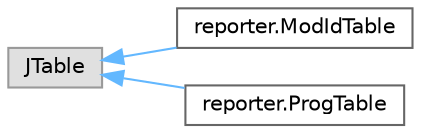 digraph "Graphical Class Hierarchy"
{
 // LATEX_PDF_SIZE
  bgcolor="transparent";
  edge [fontname=Helvetica,fontsize=10,labelfontname=Helvetica,labelfontsize=10];
  node [fontname=Helvetica,fontsize=10,shape=box,height=0.2,width=0.4];
  rankdir="LR";
  Node0 [id="Node000000",label="JTable",height=0.2,width=0.4,color="grey60", fillcolor="#E0E0E0", style="filled",tooltip=" "];
  Node0 -> Node1 [id="edge58_Node000000_Node000001",dir="back",color="steelblue1",style="solid",tooltip=" "];
  Node1 [id="Node000001",label="reporter.ModIdTable",height=0.2,width=0.4,color="grey40", fillcolor="white", style="filled",URL="$classreporter_1_1_mod_id_table.html",tooltip=" "];
  Node0 -> Node2 [id="edge59_Node000000_Node000002",dir="back",color="steelblue1",style="solid",tooltip=" "];
  Node2 [id="Node000002",label="reporter.ProgTable",height=0.2,width=0.4,color="grey40", fillcolor="white", style="filled",URL="$classreporter_1_1_prog_table.html",tooltip=" "];
}

